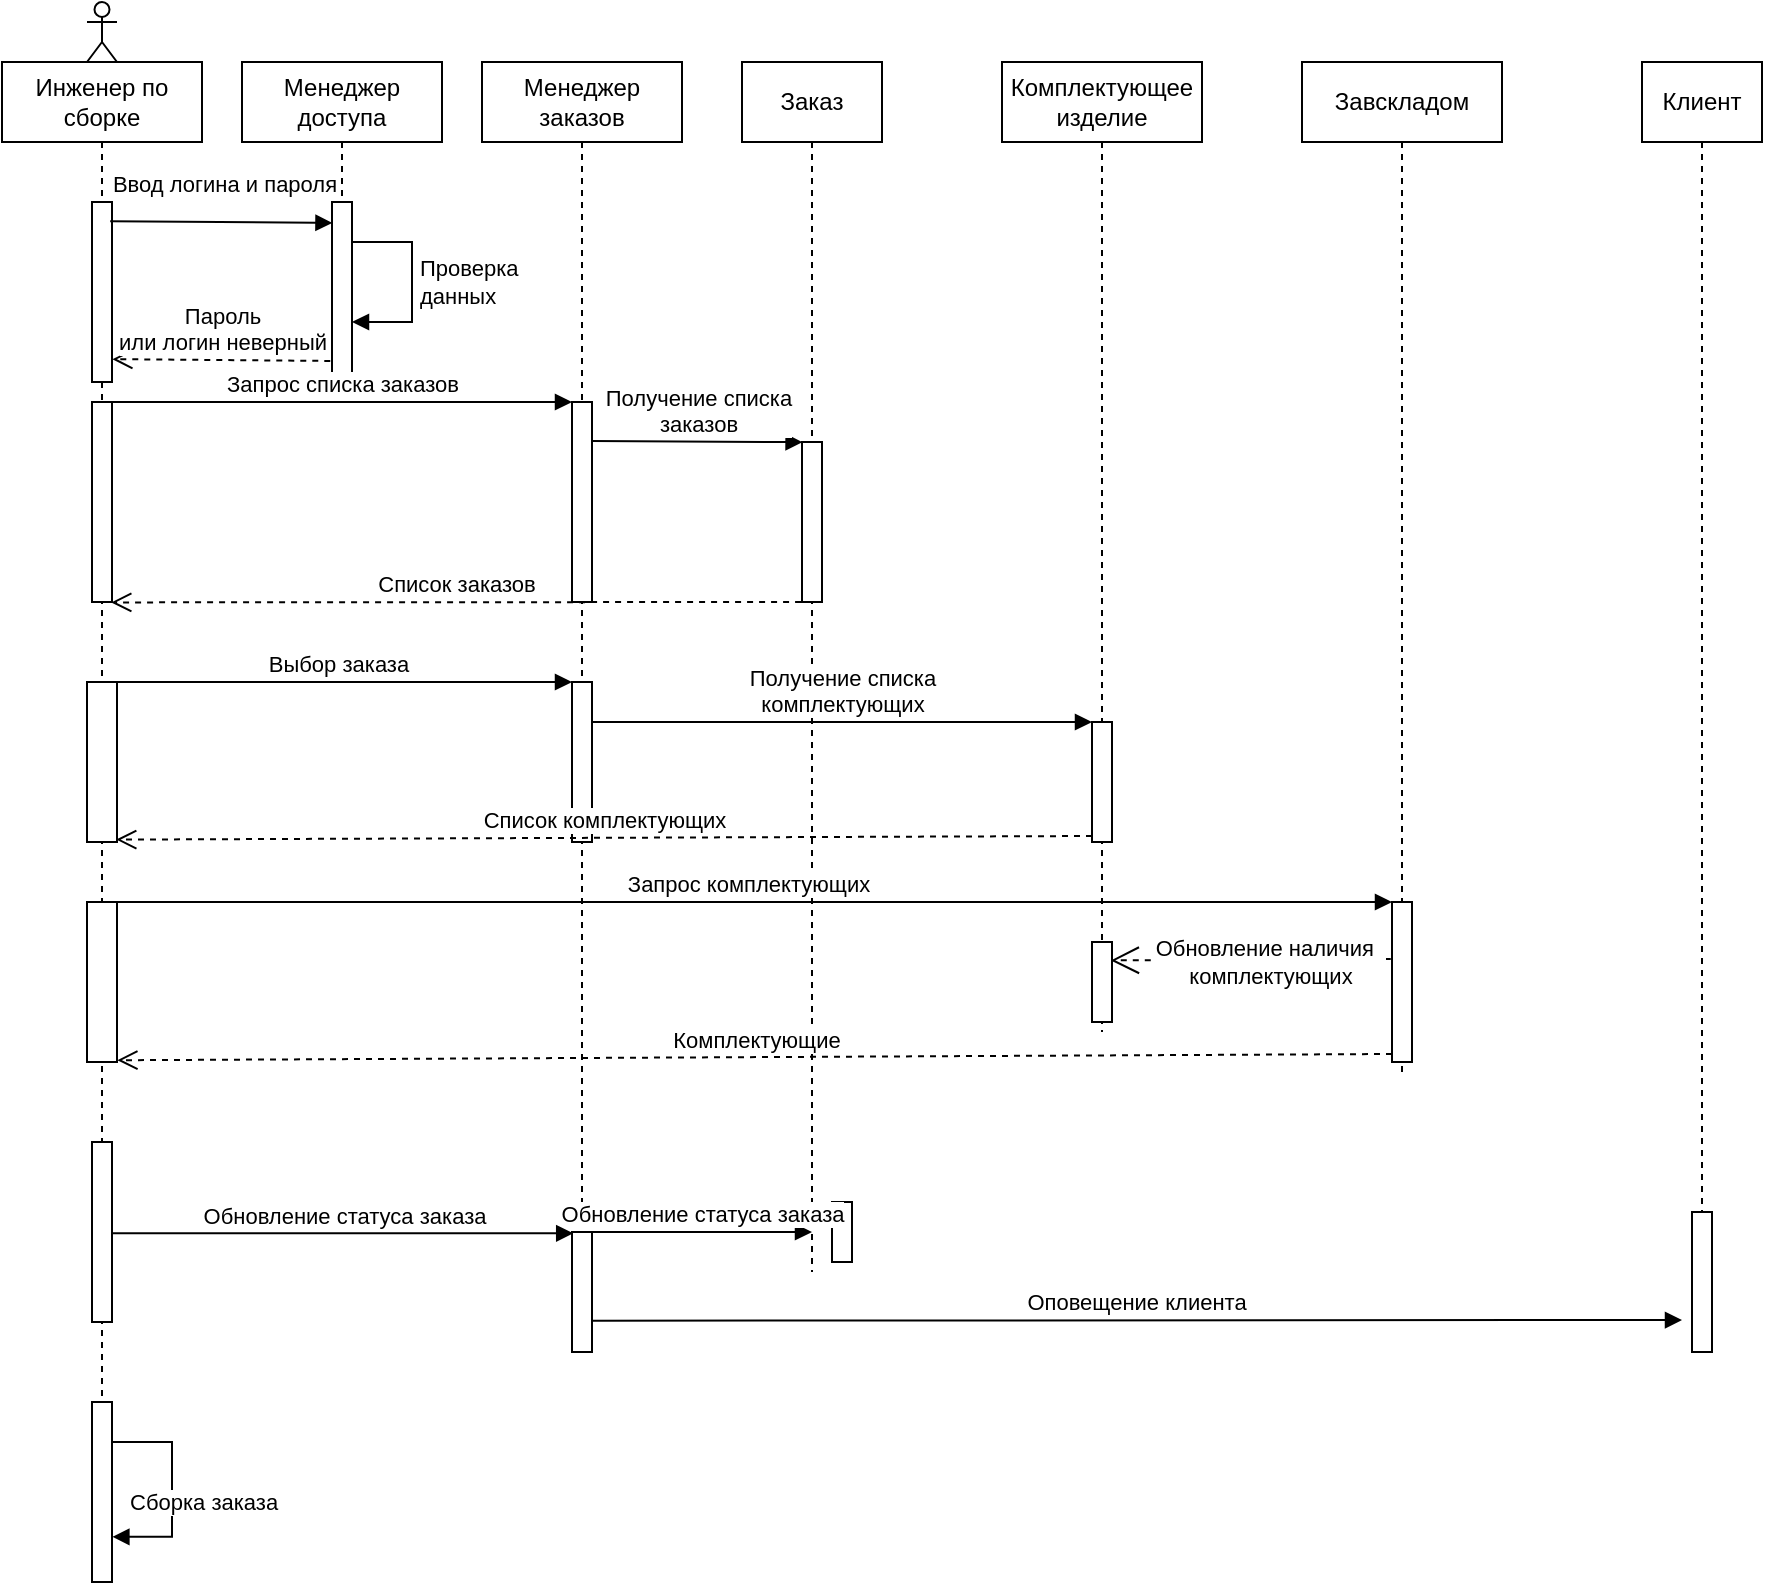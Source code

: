 <mxfile version="20.7.4" type="github">
  <diagram id="Hbg6vU6cVSz0Por5-F1F" name="Page-1">
    <mxGraphModel dx="420" dy="236" grid="1" gridSize="10" guides="1" tooltips="1" connect="1" arrows="1" fold="1" page="0" pageScale="1" pageWidth="827" pageHeight="1169" math="0" shadow="0">
      <root>
        <mxCell id="0" />
        <mxCell id="1" parent="0" />
        <mxCell id="Q0a3Y8qzMmVZrDFm2UKh-27" value="Список заказов" style="html=1;verticalAlign=bottom;endArrow=open;dashed=1;endSize=8;exitX=-0.046;exitY=1;rounded=0;entryX=0.962;entryY=1.002;entryDx=0;entryDy=0;entryPerimeter=0;exitDx=0;exitDy=0;exitPerimeter=0;" edge="1" parent="1" source="Q0a3Y8qzMmVZrDFm2UKh-23" target="Q0a3Y8qzMmVZrDFm2UKh-3">
          <mxGeometry relative="1" as="geometry">
            <mxPoint x="595" y="511" as="targetPoint" />
          </mxGeometry>
        </mxCell>
        <mxCell id="Q0a3Y8qzMmVZrDFm2UKh-1" value="Инженер по сборке" style="shape=umlLifeline;perimeter=lifelinePerimeter;whiteSpace=wrap;html=1;container=1;collapsible=0;recursiveResize=0;outlineConnect=0;" vertex="1" parent="1">
          <mxGeometry x="260" y="230" width="100" height="760" as="geometry" />
        </mxCell>
        <mxCell id="Q0a3Y8qzMmVZrDFm2UKh-2" value="" style="html=1;points=[];perimeter=orthogonalPerimeter;" vertex="1" parent="Q0a3Y8qzMmVZrDFm2UKh-1">
          <mxGeometry x="45" y="70" width="10" height="90" as="geometry" />
        </mxCell>
        <mxCell id="Q0a3Y8qzMmVZrDFm2UKh-3" value="" style="html=1;points=[];perimeter=orthogonalPerimeter;" vertex="1" parent="Q0a3Y8qzMmVZrDFm2UKh-1">
          <mxGeometry x="45" y="170" width="10" height="100" as="geometry" />
        </mxCell>
        <mxCell id="Q0a3Y8qzMmVZrDFm2UKh-4" value="" style="html=1;points=[];perimeter=orthogonalPerimeter;" vertex="1" parent="Q0a3Y8qzMmVZrDFm2UKh-1">
          <mxGeometry x="45" y="540" width="10" height="90" as="geometry" />
        </mxCell>
        <mxCell id="Q0a3Y8qzMmVZrDFm2UKh-5" value="" style="html=1;points=[];perimeter=orthogonalPerimeter;" vertex="1" parent="Q0a3Y8qzMmVZrDFm2UKh-1">
          <mxGeometry x="42.5" y="310" width="15" height="80" as="geometry" />
        </mxCell>
        <mxCell id="Q0a3Y8qzMmVZrDFm2UKh-6" value="" style="html=1;points=[];perimeter=orthogonalPerimeter;" vertex="1" parent="Q0a3Y8qzMmVZrDFm2UKh-1">
          <mxGeometry x="42.5" y="420" width="15" height="80" as="geometry" />
        </mxCell>
        <mxCell id="Q0a3Y8qzMmVZrDFm2UKh-7" value="" style="html=1;points=[];perimeter=orthogonalPerimeter;" vertex="1" parent="Q0a3Y8qzMmVZrDFm2UKh-1">
          <mxGeometry x="45" y="670" width="10" height="90" as="geometry" />
        </mxCell>
        <mxCell id="Q0a3Y8qzMmVZrDFm2UKh-8" value="Сборка заказа" style="edgeStyle=orthogonalEdgeStyle;html=1;align=left;spacingLeft=2;endArrow=block;rounded=0;entryX=1.02;entryY=0.749;entryDx=0;entryDy=0;entryPerimeter=0;" edge="1" parent="Q0a3Y8qzMmVZrDFm2UKh-1" target="Q0a3Y8qzMmVZrDFm2UKh-7">
          <mxGeometry x="0.91" y="-17" relative="1" as="geometry">
            <mxPoint x="55" y="690" as="sourcePoint" />
            <Array as="points">
              <mxPoint x="85" y="690" />
              <mxPoint x="85" y="737" />
            </Array>
            <mxPoint x="80" y="730" as="targetPoint" />
            <mxPoint as="offset" />
          </mxGeometry>
        </mxCell>
        <mxCell id="Q0a3Y8qzMmVZrDFm2UKh-9" value="Менеджер доступа" style="shape=umlLifeline;perimeter=lifelinePerimeter;whiteSpace=wrap;html=1;container=1;collapsible=0;recursiveResize=0;outlineConnect=0;size=40;" vertex="1" parent="1">
          <mxGeometry x="380" y="230" width="100" height="165" as="geometry" />
        </mxCell>
        <mxCell id="Q0a3Y8qzMmVZrDFm2UKh-10" value="" style="html=1;points=[];perimeter=orthogonalPerimeter;" vertex="1" parent="Q0a3Y8qzMmVZrDFm2UKh-9">
          <mxGeometry x="45" y="70" width="10" height="80" as="geometry" />
        </mxCell>
        <mxCell id="Q0a3Y8qzMmVZrDFm2UKh-11" value="Проверка&lt;br&gt;данных" style="edgeStyle=orthogonalEdgeStyle;html=1;align=left;spacingLeft=2;endArrow=block;rounded=0;entryX=1;entryY=0;" edge="1" parent="Q0a3Y8qzMmVZrDFm2UKh-9" target="Q0a3Y8qzMmVZrDFm2UKh-12">
          <mxGeometry relative="1" as="geometry">
            <mxPoint x="55" y="90" as="sourcePoint" />
            <Array as="points">
              <mxPoint x="85" y="90" />
            </Array>
          </mxGeometry>
        </mxCell>
        <mxCell id="Q0a3Y8qzMmVZrDFm2UKh-12" value="" style="html=1;points=[];perimeter=orthogonalPerimeter;" vertex="1" parent="Q0a3Y8qzMmVZrDFm2UKh-9">
          <mxGeometry x="45" y="130" width="10" height="10" as="geometry" />
        </mxCell>
        <mxCell id="Q0a3Y8qzMmVZrDFm2UKh-13" value="" style="html=1;verticalAlign=bottom;endArrow=none;dashed=1;endSize=8;exitX=0;exitY=0.95;rounded=0;" edge="1" parent="Q0a3Y8qzMmVZrDFm2UKh-9" source="Q0a3Y8qzMmVZrDFm2UKh-10" target="Q0a3Y8qzMmVZrDFm2UKh-12">
          <mxGeometry relative="1" as="geometry">
            <mxPoint x="-69.9" y="146" as="targetPoint" />
            <mxPoint x="45" y="146" as="sourcePoint" />
          </mxGeometry>
        </mxCell>
        <mxCell id="Q0a3Y8qzMmVZrDFm2UKh-14" value="" style="html=1;points=[];perimeter=orthogonalPerimeter;" vertex="1" parent="Q0a3Y8qzMmVZrDFm2UKh-9">
          <mxGeometry x="45" y="70" width="10" height="90" as="geometry" />
        </mxCell>
        <mxCell id="Q0a3Y8qzMmVZrDFm2UKh-16" value="Менеджер заказов" style="shape=umlLifeline;perimeter=lifelinePerimeter;whiteSpace=wrap;html=1;container=1;collapsible=0;recursiveResize=0;outlineConnect=0;" vertex="1" parent="1">
          <mxGeometry x="500" y="230" width="100" height="645" as="geometry" />
        </mxCell>
        <mxCell id="Q0a3Y8qzMmVZrDFm2UKh-18" value="" style="html=1;points=[];perimeter=orthogonalPerimeter;" vertex="1" parent="Q0a3Y8qzMmVZrDFm2UKh-16">
          <mxGeometry x="45" y="310" width="10" height="80" as="geometry" />
        </mxCell>
        <mxCell id="Q0a3Y8qzMmVZrDFm2UKh-19" value="" style="html=1;points=[];perimeter=orthogonalPerimeter;" vertex="1" parent="Q0a3Y8qzMmVZrDFm2UKh-16">
          <mxGeometry x="45" y="585" width="10" height="60" as="geometry" />
        </mxCell>
        <mxCell id="Q0a3Y8qzMmVZrDFm2UKh-17" value="" style="html=1;points=[];perimeter=orthogonalPerimeter;" vertex="1" parent="Q0a3Y8qzMmVZrDFm2UKh-16">
          <mxGeometry x="45" y="170" width="10" height="100" as="geometry" />
        </mxCell>
        <mxCell id="Q0a3Y8qzMmVZrDFm2UKh-20" value="Ввод логина и пароля" style="html=1;verticalAlign=bottom;endArrow=block;rounded=0;exitX=0.909;exitY=0.107;exitDx=0;exitDy=0;exitPerimeter=0;entryX=0.023;entryY=0.116;entryDx=0;entryDy=0;entryPerimeter=0;" edge="1" parent="1" source="Q0a3Y8qzMmVZrDFm2UKh-2" target="Q0a3Y8qzMmVZrDFm2UKh-14">
          <mxGeometry x="0.018" y="10" relative="1" as="geometry">
            <mxPoint x="340" y="306" as="sourcePoint" />
            <Array as="points" />
            <mxPoint x="420" y="310" as="targetPoint" />
            <mxPoint as="offset" />
          </mxGeometry>
        </mxCell>
        <mxCell id="Q0a3Y8qzMmVZrDFm2UKh-21" value="Пароль &lt;br&gt;или логин неверный" style="html=1;verticalAlign=bottom;endArrow=open;dashed=1;endSize=8;exitX=-0.086;exitY=0.883;rounded=0;startArrow=none;entryX=1.019;entryY=0.873;entryDx=0;entryDy=0;entryPerimeter=0;exitDx=0;exitDy=0;exitPerimeter=0;" edge="1" parent="1" source="Q0a3Y8qzMmVZrDFm2UKh-14" target="Q0a3Y8qzMmVZrDFm2UKh-2">
          <mxGeometry relative="1" as="geometry">
            <mxPoint x="320" y="375" as="targetPoint" />
          </mxGeometry>
        </mxCell>
        <mxCell id="Q0a3Y8qzMmVZrDFm2UKh-22" value="Заказ" style="shape=umlLifeline;perimeter=lifelinePerimeter;whiteSpace=wrap;html=1;container=1;collapsible=0;recursiveResize=0;outlineConnect=0;" vertex="1" parent="1">
          <mxGeometry x="630" y="230" width="70" height="605" as="geometry" />
        </mxCell>
        <mxCell id="Q0a3Y8qzMmVZrDFm2UKh-23" value="" style="html=1;points=[];perimeter=orthogonalPerimeter;" vertex="1" parent="Q0a3Y8qzMmVZrDFm2UKh-22">
          <mxGeometry x="30" y="190" width="10" height="80" as="geometry" />
        </mxCell>
        <mxCell id="Q0a3Y8qzMmVZrDFm2UKh-24" value="" style="html=1;points=[];perimeter=orthogonalPerimeter;" vertex="1" parent="Q0a3Y8qzMmVZrDFm2UKh-22">
          <mxGeometry x="45" y="570" width="10" height="30" as="geometry" />
        </mxCell>
        <mxCell id="Q0a3Y8qzMmVZrDFm2UKh-25" value="Запрос списка заказов" style="html=1;verticalAlign=bottom;endArrow=block;entryX=0;entryY=0;rounded=0;" edge="1" parent="1" source="Q0a3Y8qzMmVZrDFm2UKh-3" target="Q0a3Y8qzMmVZrDFm2UKh-17">
          <mxGeometry relative="1" as="geometry">
            <mxPoint x="355" y="415" as="sourcePoint" />
          </mxGeometry>
        </mxCell>
        <mxCell id="Q0a3Y8qzMmVZrDFm2UKh-26" value="Получение списка&lt;br&gt;заказов" style="html=1;verticalAlign=bottom;endArrow=block;rounded=0;exitX=1.006;exitY=0.195;exitDx=0;exitDy=0;exitPerimeter=0;entryX=0.028;entryY=0.001;entryDx=0;entryDy=0;entryPerimeter=0;" edge="1" parent="1" source="Q0a3Y8qzMmVZrDFm2UKh-17" target="Q0a3Y8qzMmVZrDFm2UKh-23">
          <mxGeometry relative="1" as="geometry">
            <mxPoint x="560" y="435" as="sourcePoint" />
            <mxPoint x="660" y="435" as="targetPoint" />
          </mxGeometry>
        </mxCell>
        <mxCell id="Q0a3Y8qzMmVZrDFm2UKh-28" value="Комплектующее&lt;br&gt;изделие" style="shape=umlLifeline;perimeter=lifelinePerimeter;whiteSpace=wrap;html=1;container=1;collapsible=0;recursiveResize=0;outlineConnect=0;" vertex="1" parent="1">
          <mxGeometry x="760" y="230" width="100" height="485" as="geometry" />
        </mxCell>
        <mxCell id="Q0a3Y8qzMmVZrDFm2UKh-29" value="" style="html=1;points=[];perimeter=orthogonalPerimeter;" vertex="1" parent="Q0a3Y8qzMmVZrDFm2UKh-28">
          <mxGeometry x="45" y="330" width="10" height="60" as="geometry" />
        </mxCell>
        <mxCell id="Q0a3Y8qzMmVZrDFm2UKh-30" value="" style="html=1;points=[];perimeter=orthogonalPerimeter;" vertex="1" parent="Q0a3Y8qzMmVZrDFm2UKh-28">
          <mxGeometry x="45" y="440" width="10" height="40" as="geometry" />
        </mxCell>
        <mxCell id="Q0a3Y8qzMmVZrDFm2UKh-31" value="Выбор заказа" style="html=1;verticalAlign=bottom;endArrow=block;entryX=0;entryY=0;rounded=0;" edge="1" parent="1" source="Q0a3Y8qzMmVZrDFm2UKh-1" target="Q0a3Y8qzMmVZrDFm2UKh-18">
          <mxGeometry relative="1" as="geometry">
            <mxPoint x="475" y="545" as="sourcePoint" />
          </mxGeometry>
        </mxCell>
        <mxCell id="Q0a3Y8qzMmVZrDFm2UKh-32" value="Список комплектующих" style="html=1;verticalAlign=bottom;endArrow=open;dashed=1;endSize=8;exitX=0;exitY=0.95;rounded=0;entryX=0.974;entryY=0.985;entryDx=0;entryDy=0;entryPerimeter=0;" edge="1" parent="1" source="Q0a3Y8qzMmVZrDFm2UKh-29" target="Q0a3Y8qzMmVZrDFm2UKh-5">
          <mxGeometry relative="1" as="geometry">
            <mxPoint x="320" y="620" as="targetPoint" />
          </mxGeometry>
        </mxCell>
        <mxCell id="Q0a3Y8qzMmVZrDFm2UKh-33" value="Получение списка&lt;br&gt;комплектующих" style="html=1;verticalAlign=bottom;endArrow=block;entryX=0;entryY=0;rounded=0;" edge="1" parent="1" source="Q0a3Y8qzMmVZrDFm2UKh-18" target="Q0a3Y8qzMmVZrDFm2UKh-29">
          <mxGeometry relative="1" as="geometry">
            <mxPoint x="715" y="545" as="sourcePoint" />
          </mxGeometry>
        </mxCell>
        <mxCell id="Q0a3Y8qzMmVZrDFm2UKh-34" value="Завскладом" style="shape=umlLifeline;perimeter=lifelinePerimeter;whiteSpace=wrap;html=1;container=1;collapsible=0;recursiveResize=0;outlineConnect=0;" vertex="1" parent="1">
          <mxGeometry x="910" y="230" width="100" height="505" as="geometry" />
        </mxCell>
        <mxCell id="Q0a3Y8qzMmVZrDFm2UKh-35" value="" style="html=1;points=[];perimeter=orthogonalPerimeter;" vertex="1" parent="Q0a3Y8qzMmVZrDFm2UKh-34">
          <mxGeometry x="45" y="420" width="10" height="80" as="geometry" />
        </mxCell>
        <mxCell id="Q0a3Y8qzMmVZrDFm2UKh-36" value="Запрос комплектующих" style="html=1;verticalAlign=bottom;endArrow=block;entryX=0;entryY=0;rounded=0;" edge="1" parent="1" source="Q0a3Y8qzMmVZrDFm2UKh-1" target="Q0a3Y8qzMmVZrDFm2UKh-35">
          <mxGeometry relative="1" as="geometry">
            <mxPoint x="835" y="655" as="sourcePoint" />
          </mxGeometry>
        </mxCell>
        <mxCell id="Q0a3Y8qzMmVZrDFm2UKh-37" value="Комплектующие" style="html=1;verticalAlign=bottom;endArrow=open;dashed=1;endSize=8;exitX=0;exitY=0.95;rounded=0;entryX=1.012;entryY=0.989;entryDx=0;entryDy=0;entryPerimeter=0;" edge="1" parent="1" source="Q0a3Y8qzMmVZrDFm2UKh-35" target="Q0a3Y8qzMmVZrDFm2UKh-6">
          <mxGeometry relative="1" as="geometry">
            <mxPoint x="320" y="730" as="targetPoint" />
          </mxGeometry>
        </mxCell>
        <mxCell id="Q0a3Y8qzMmVZrDFm2UKh-38" value="Клиент" style="shape=umlLifeline;perimeter=lifelinePerimeter;whiteSpace=wrap;html=1;container=1;collapsible=0;recursiveResize=0;outlineConnect=0;" vertex="1" parent="1">
          <mxGeometry x="1080" y="230" width="60" height="630" as="geometry" />
        </mxCell>
        <mxCell id="Q0a3Y8qzMmVZrDFm2UKh-39" value="" style="html=1;points=[];perimeter=orthogonalPerimeter;" vertex="1" parent="Q0a3Y8qzMmVZrDFm2UKh-38">
          <mxGeometry x="25" y="575" width="10" height="70" as="geometry" />
        </mxCell>
        <mxCell id="Q0a3Y8qzMmVZrDFm2UKh-40" value="Оповещение клиента" style="html=1;verticalAlign=bottom;startArrow=none;endArrow=block;startSize=8;rounded=0;startFill=0;exitX=0.999;exitY=0.739;exitDx=0;exitDy=0;exitPerimeter=0;" edge="1" parent="1" source="Q0a3Y8qzMmVZrDFm2UKh-19">
          <mxGeometry relative="1" as="geometry">
            <mxPoint x="560" y="920" as="sourcePoint" />
            <mxPoint x="1100" y="859" as="targetPoint" />
          </mxGeometry>
        </mxCell>
        <mxCell id="Q0a3Y8qzMmVZrDFm2UKh-41" value="" style="shape=umlActor;verticalLabelPosition=bottom;verticalAlign=top;html=1;" vertex="1" parent="1">
          <mxGeometry x="302.5" y="200" width="15" height="30" as="geometry" />
        </mxCell>
        <mxCell id="Q0a3Y8qzMmVZrDFm2UKh-42" value="Обновление статуса заказа" style="html=1;verticalAlign=bottom;startArrow=none;endArrow=block;startSize=8;rounded=0;startFill=0;" edge="1" parent="1">
          <mxGeometry relative="1" as="geometry">
            <mxPoint x="555" y="815" as="sourcePoint" />
            <mxPoint x="665" y="815" as="targetPoint" />
          </mxGeometry>
        </mxCell>
        <mxCell id="Q0a3Y8qzMmVZrDFm2UKh-43" value="Обновление наличия&amp;nbsp;&amp;nbsp;&lt;br&gt;комплектующих" style="endArrow=open;endSize=12;dashed=1;html=1;rounded=0;entryX=0.943;entryY=0.23;entryDx=0;entryDy=0;entryPerimeter=0;exitX=-0.061;exitY=0.356;exitDx=0;exitDy=0;exitPerimeter=0;" edge="1" parent="1" source="Q0a3Y8qzMmVZrDFm2UKh-35" target="Q0a3Y8qzMmVZrDFm2UKh-30">
          <mxGeometry x="-0.14" y="1" width="160" relative="1" as="geometry">
            <mxPoint x="950" y="684" as="sourcePoint" />
            <mxPoint x="970" y="685" as="targetPoint" />
            <mxPoint as="offset" />
          </mxGeometry>
        </mxCell>
        <mxCell id="Q0a3Y8qzMmVZrDFm2UKh-15" value="Обновление статуса заказа" style="html=1;verticalAlign=bottom;startArrow=none;endArrow=block;startSize=8;rounded=0;startFill=0;entryX=0.06;entryY=0.011;entryDx=0;entryDy=0;entryPerimeter=0;" edge="1" parent="1" source="Q0a3Y8qzMmVZrDFm2UKh-4" target="Q0a3Y8qzMmVZrDFm2UKh-19">
          <mxGeometry relative="1" as="geometry">
            <mxPoint x="312" y="790" as="sourcePoint" />
            <mxPoint x="547.75" y="790" as="targetPoint" />
          </mxGeometry>
        </mxCell>
      </root>
    </mxGraphModel>
  </diagram>
</mxfile>
